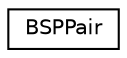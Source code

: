 digraph "Graphical Class Hierarchy"
{
  edge [fontname="Helvetica",fontsize="10",labelfontname="Helvetica",labelfontsize="10"];
  node [fontname="Helvetica",fontsize="10",shape=record];
  rankdir="LR";
  Node1 [label="BSPPair",height=0.2,width=0.4,color="black", fillcolor="white", style="filled",URL="$struct_b_s_p_pair.html"];
}
